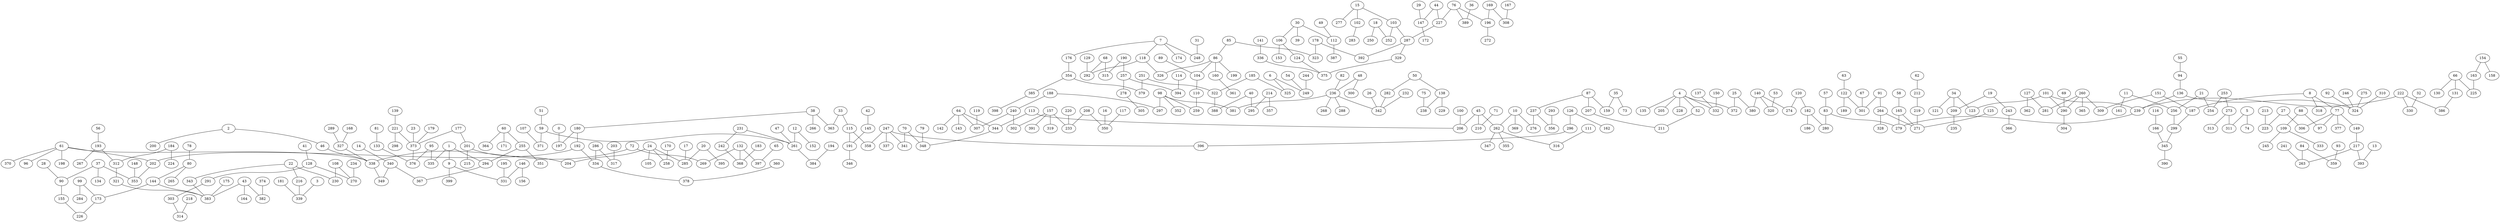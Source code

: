 graph g {0;1;2;3;4;5;6;7;8;9;10;11;12;13;14;15;16;17;18;19;20;21;22;23;24;25;26;27;28;29;30;31;32;33;34;35;36;37;38;39;40;41;42;43;44;45;46;47;48;49;50;51;52;53;54;55;56;57;58;59;60;61;62;63;64;65;66;67;68;69;70;71;72;73;74;75;76;77;78;79;80;81;82;83;84;85;86;87;88;89;90;91;92;93;94;95;96;97;98;99;100;101;102;103;104;105;106;107;108;109;110;111;112;113;114;115;116;117;118;119;120;121;122;123;124;125;126;127;128;129;130;131;132;133;134;135;136;137;138;139;140;141;142;143;144;145;146;147;148;149;150;151;152;153;154;155;156;157;158;159;160;161;162;163;164;165;166;167;168;169;170;171;172;173;174;175;176;177;178;179;180;181;182;183;184;185;186;187;188;189;190;191;192;193;194;195;196;197;198;199;200;201;202;203;204;205;206;207;208;209;210;211;212;213;214;215;216;217;218;219;220;221;222;223;224;225;226;227;228;229;230;231;232;233;234;235;236;237;238;239;240;241;242;243;244;245;246;247;248;249;250;251;252;253;254;255;256;257;258;259;260;261;262;263;264;265;266;267;268;269;270;271;272;273;274;275;276;277;278;279;280;281;282;283;284;285;286;287;288;289;290;291;292;293;294;295;296;297;298;299;300;301;302;303;304;305;306;307;308;309;310;311;312;313;314;315;316;317;318;319;320;321;322;323;324;325;326;327;328;329;330;331;332;333;334;335;336;337;338;339;340;341;342;343;344;345;346;347;348;349;350;351;352;353;354;355;356;357;358;359;360;361;362;363;364;365;366;367;368;369;370;371;372;373;374;375;376;377;378;379;380;381;382;383;384;385;386;387;388;389;390;391;392;393;394;395;396;397;398;399;0 -- 197;1 -- 9;1 -- 294;1 -- 335;2 -- 46;2 -- 200;3 -- 339;4 -- 52;4 -- 135;4 -- 205;4 -- 228;4 -- 332;4 -- 372;5 -- 74;5 -- 311;6 -- 249;6 -- 325;7 -- 118;7 -- 174;7 -- 176;7 -- 248;8 -- 77;8 -- 187;8 -- 318;9 -- 331;9 -- 399;10 -- 262;10 -- 276;10 -- 369;11 -- 161;11 -- 256;12 -- 152;12 -- 261;13 -- 393;14 -- 340;15 -- 102;15 -- 103;15 -- 277;16 -- 350;17 -- 285;18 -- 250;18 -- 252;19 -- 209;19 -- 243;20 -- 285;20 -- 395;21 -- 254;21 -- 256;22 -- 216;22 -- 230;22 -- 343;23 -- 373;24 -- 105;24 -- 204;24 -- 258;24 -- 285;25 -- 372;25 -- 380;26 -- 342;27 -- 223;27 -- 306;28 -- 90;29 -- 147;30 -- 39;30 -- 106;30 -- 112;31 -- 248;32 -- 330;33 -- 115;33 -- 363;34 -- 121;34 -- 123;34 -- 209;35 -- 73;35 -- 159;36 -- 389;37 -- 90;37 -- 134;37 -- 353;38 -- 180;38 -- 266;38 -- 363;40 -- 295;40 -- 388;41 -- 128;42 -- 145;43 -- 164;43 -- 382;43 -- 383;44 -- 147;44 -- 227;45 -- 206;45 -- 210;45 -- 262;46 -- 338;47 -- 261;48 -- 236;48 -- 300;49 -- 112;50 -- 138;50 -- 282;51 -- 59;52 -- 211;53 -- 320;54 -- 249;55 -- 94;56 -- 193;57 -- 83;58 -- 165;59 -- 261;59 -- 371;60 -- 171;60 -- 255;60 -- 364;61 -- 96;61 -- 198;61 -- 202;61 -- 338;61 -- 370;62 -- 212;63 -- 122;64 -- 142;64 -- 143;64 -- 307;64 -- 344;65 -- 397;66 -- 130;66 -- 131;66 -- 225;67 -- 301;68 -- 292;68 -- 315;69 -- 290;70 -- 341;70 -- 348;71 -- 210;72 -- 269;72 -- 338;75 -- 238;76 -- 196;76 -- 227;76 -- 389;77 -- 97;77 -- 149;77 -- 306;77 -- 377;78 -- 80;79 -- 348;80 -- 144;80 -- 265;81 -- 133;82 -- 236;83 -- 279;83 -- 280;84 -- 263;84 -- 359;85 -- 86;85 -- 323;86 -- 104;86 -- 160;86 -- 199;86 -- 326;87 -- 159;87 -- 207;87 -- 237;88 -- 97;88 -- 109;89 -- 104;90 -- 155;91 -- 264;91 -- 301;92 -- 324;93 -- 359;94 -- 136;95 -- 335;95 -- 376;98 -- 259;98 -- 297;98 -- 352;98 -- 381;99 -- 173;99 -- 284;100 -- 206;101 -- 123;101 -- 239;101 -- 290;102 -- 283;103 -- 252;103 -- 287;104 -- 110;106 -- 124;106 -- 153;107 -- 371;108 -- 230;108 -- 270;109 -- 245;109 -- 333;110 -- 259;111 -- 316;112 -- 387;113 -- 206;113 -- 344;114 -- 394;115 -- 191;115 -- 358;116 -- 166;117 -- 350;118 -- 292;118 -- 326;119 -- 307;120 -- 182;120 -- 274;122 -- 189;122 -- 301;124 -- 375;125 -- 271;126 -- 162;126 -- 296;127 -- 281;127 -- 362;128 -- 270;128 -- 291;129 -- 292;131 -- 386;132 -- 269;132 -- 368;132 -- 397;133 -- 376;136 -- 239;136 -- 324;137 -- 332;138 -- 229;138 -- 238;139 -- 221;140 -- 274;140 -- 320;140 -- 380;141 -- 336;144 -- 173;144 -- 383;145 -- 191;146 -- 156;146 -- 331;147 -- 172;148 -- 353;149 -- 217;150 -- 332;151 -- 187;151 -- 309;154 -- 158;154 -- 163;155 -- 226;157 -- 233;157 -- 302;157 -- 319;157 -- 391;160 -- 361;163 -- 225;165 -- 271;165 -- 279;166 -- 345;167 -- 308;168 -- 327;169 -- 196;169 -- 308;170 -- 258;173 -- 226;175 -- 383;176 -- 354;177 -- 201;177 -- 373;178 -- 323;178 -- 392;179 -- 373;180 -- 192;180 -- 197;181 -- 339;182 -- 186;182 -- 280;183 -- 368;184 -- 224;184 -- 312;185 -- 322;185 -- 325;187 -- 299;188 -- 240;188 -- 297;190 -- 257;190 -- 315;191 -- 346;192 -- 202;192 -- 334;193 -- 267;193 -- 312;194 -- 384;195 -- 331;196 -- 272;201 -- 204;201 -- 215;202 -- 353;203 -- 317;207 -- 211;208 -- 233;208 -- 350;209 -- 235;212 -- 219;213 -- 223;214 -- 295;214 -- 357;216 -- 339;217 -- 263;217 -- 393;218 -- 314;219 -- 271;220 -- 233;221 -- 298;221 -- 373;222 -- 239;222 -- 330;222 -- 386;227 -- 287;231 -- 242;231 -- 261;232 -- 342;234 -- 270;236 -- 268;236 -- 288;236 -- 342;236 -- 381;237 -- 276;237 -- 356;239 -- 279;240 -- 302;240 -- 307;241 -- 263;242 -- 368;243 -- 366;244 -- 249;246 -- 324;247 -- 337;247 -- 341;247 -- 358;247 -- 396;251 -- 322;251 -- 379;253 -- 254;253 -- 273;255 -- 294;255 -- 351;256 -- 299;257 -- 278;257 -- 394;260 -- 281;260 -- 290;260 -- 309;260 -- 365;261 -- 384;262 -- 316;262 -- 347;262 -- 355;264 -- 271;264 -- 328;273 -- 311;273 -- 313;275 -- 324;278 -- 305;282 -- 342;286 -- 317;286 -- 334;287 -- 329;287 -- 392;289 -- 327;290 -- 304;291 -- 303;293 -- 356;294 -- 367;296 -- 396;299 -- 345;303 -- 314;310 -- 324;312 -- 321;321 -- 383;322 -- 388;327 -- 338;329 -- 375;334 -- 378;336 -- 375;338 -- 349;340 -- 349;340 -- 367;343 -- 383;344 -- 348;345 -- 390;354 -- 379;354 -- 385;360 -- 378;373 -- 376;374 -- 382;385 -- 398;}